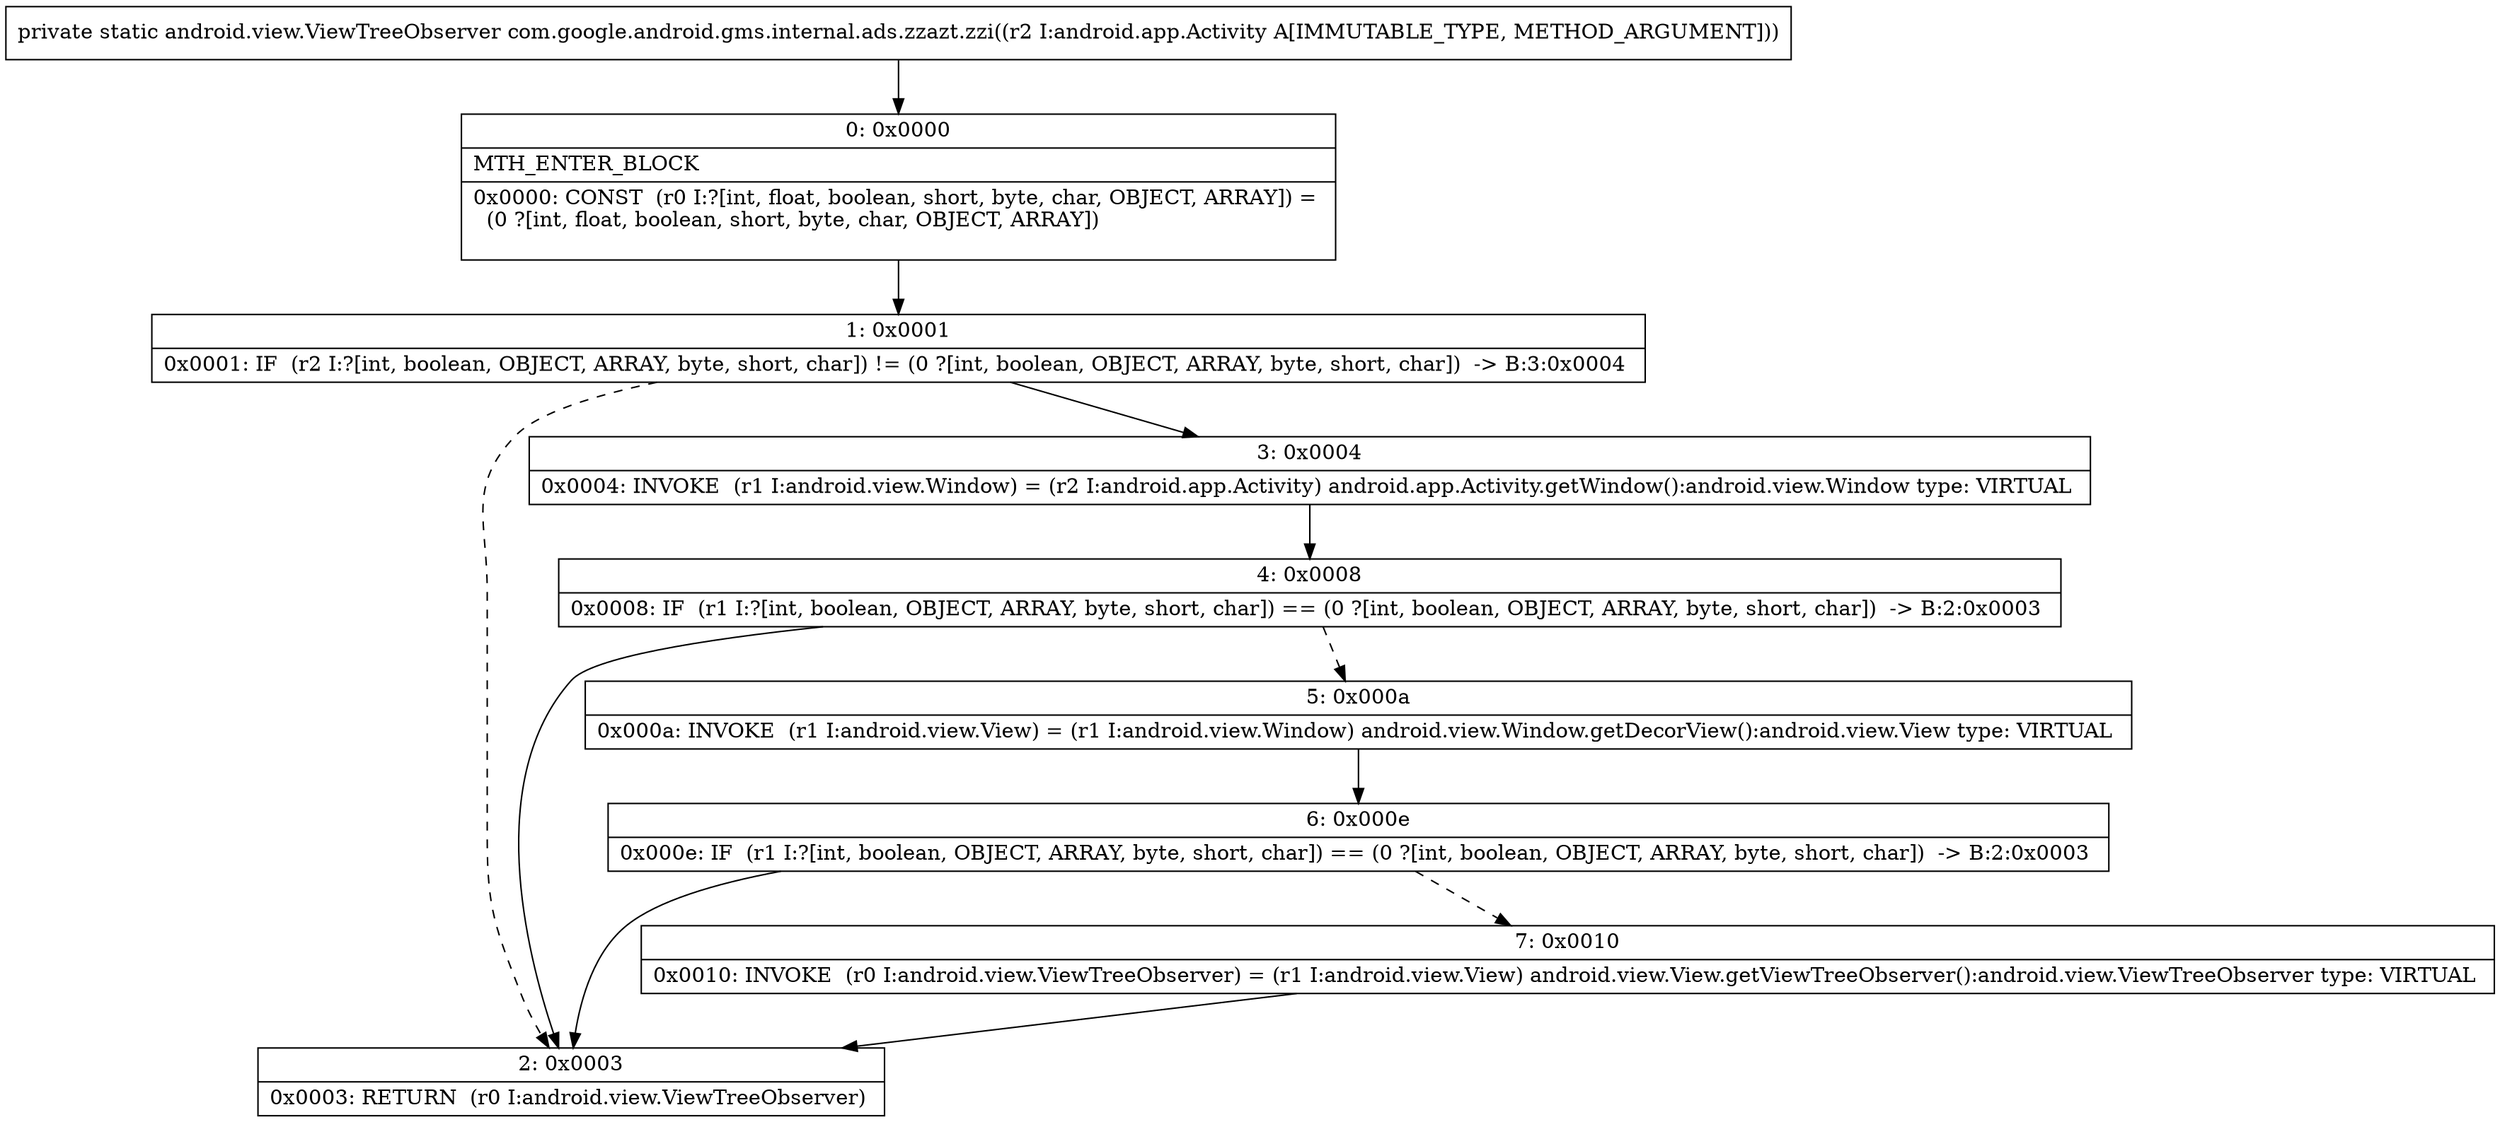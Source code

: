 digraph "CFG forcom.google.android.gms.internal.ads.zzazt.zzi(Landroid\/app\/Activity;)Landroid\/view\/ViewTreeObserver;" {
Node_0 [shape=record,label="{0\:\ 0x0000|MTH_ENTER_BLOCK\l|0x0000: CONST  (r0 I:?[int, float, boolean, short, byte, char, OBJECT, ARRAY]) = \l  (0 ?[int, float, boolean, short, byte, char, OBJECT, ARRAY])\l \l}"];
Node_1 [shape=record,label="{1\:\ 0x0001|0x0001: IF  (r2 I:?[int, boolean, OBJECT, ARRAY, byte, short, char]) != (0 ?[int, boolean, OBJECT, ARRAY, byte, short, char])  \-\> B:3:0x0004 \l}"];
Node_2 [shape=record,label="{2\:\ 0x0003|0x0003: RETURN  (r0 I:android.view.ViewTreeObserver) \l}"];
Node_3 [shape=record,label="{3\:\ 0x0004|0x0004: INVOKE  (r1 I:android.view.Window) = (r2 I:android.app.Activity) android.app.Activity.getWindow():android.view.Window type: VIRTUAL \l}"];
Node_4 [shape=record,label="{4\:\ 0x0008|0x0008: IF  (r1 I:?[int, boolean, OBJECT, ARRAY, byte, short, char]) == (0 ?[int, boolean, OBJECT, ARRAY, byte, short, char])  \-\> B:2:0x0003 \l}"];
Node_5 [shape=record,label="{5\:\ 0x000a|0x000a: INVOKE  (r1 I:android.view.View) = (r1 I:android.view.Window) android.view.Window.getDecorView():android.view.View type: VIRTUAL \l}"];
Node_6 [shape=record,label="{6\:\ 0x000e|0x000e: IF  (r1 I:?[int, boolean, OBJECT, ARRAY, byte, short, char]) == (0 ?[int, boolean, OBJECT, ARRAY, byte, short, char])  \-\> B:2:0x0003 \l}"];
Node_7 [shape=record,label="{7\:\ 0x0010|0x0010: INVOKE  (r0 I:android.view.ViewTreeObserver) = (r1 I:android.view.View) android.view.View.getViewTreeObserver():android.view.ViewTreeObserver type: VIRTUAL \l}"];
MethodNode[shape=record,label="{private static android.view.ViewTreeObserver com.google.android.gms.internal.ads.zzazt.zzi((r2 I:android.app.Activity A[IMMUTABLE_TYPE, METHOD_ARGUMENT])) }"];
MethodNode -> Node_0;
Node_0 -> Node_1;
Node_1 -> Node_2[style=dashed];
Node_1 -> Node_3;
Node_3 -> Node_4;
Node_4 -> Node_2;
Node_4 -> Node_5[style=dashed];
Node_5 -> Node_6;
Node_6 -> Node_2;
Node_6 -> Node_7[style=dashed];
Node_7 -> Node_2;
}

